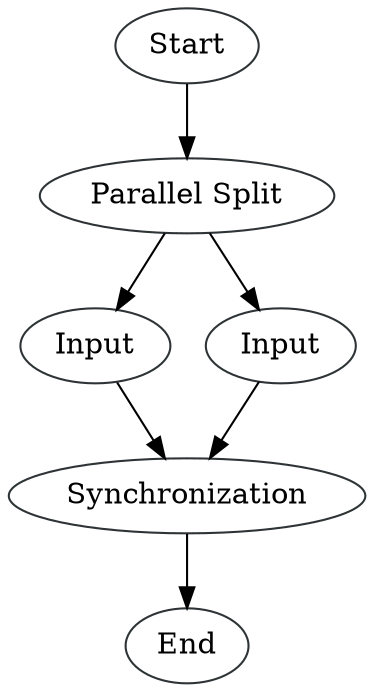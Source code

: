 digraph ParallelSplitSynchronization2 {
node1 [label="Start", color="#2e3436"]
node2 [label="Parallel Split", color="#2e3436"]
node3 [label="Input", color="#2e3436"]
node4 [label="Synchronization", color="#2e3436"]
node5 [label="End", color="#2e3436"]
node6 [label="Input", color="#2e3436"]

node1 -> node2
node2 -> node3
node2 -> node6
node3 -> node4
node4 -> node5
node6 -> node4
}
